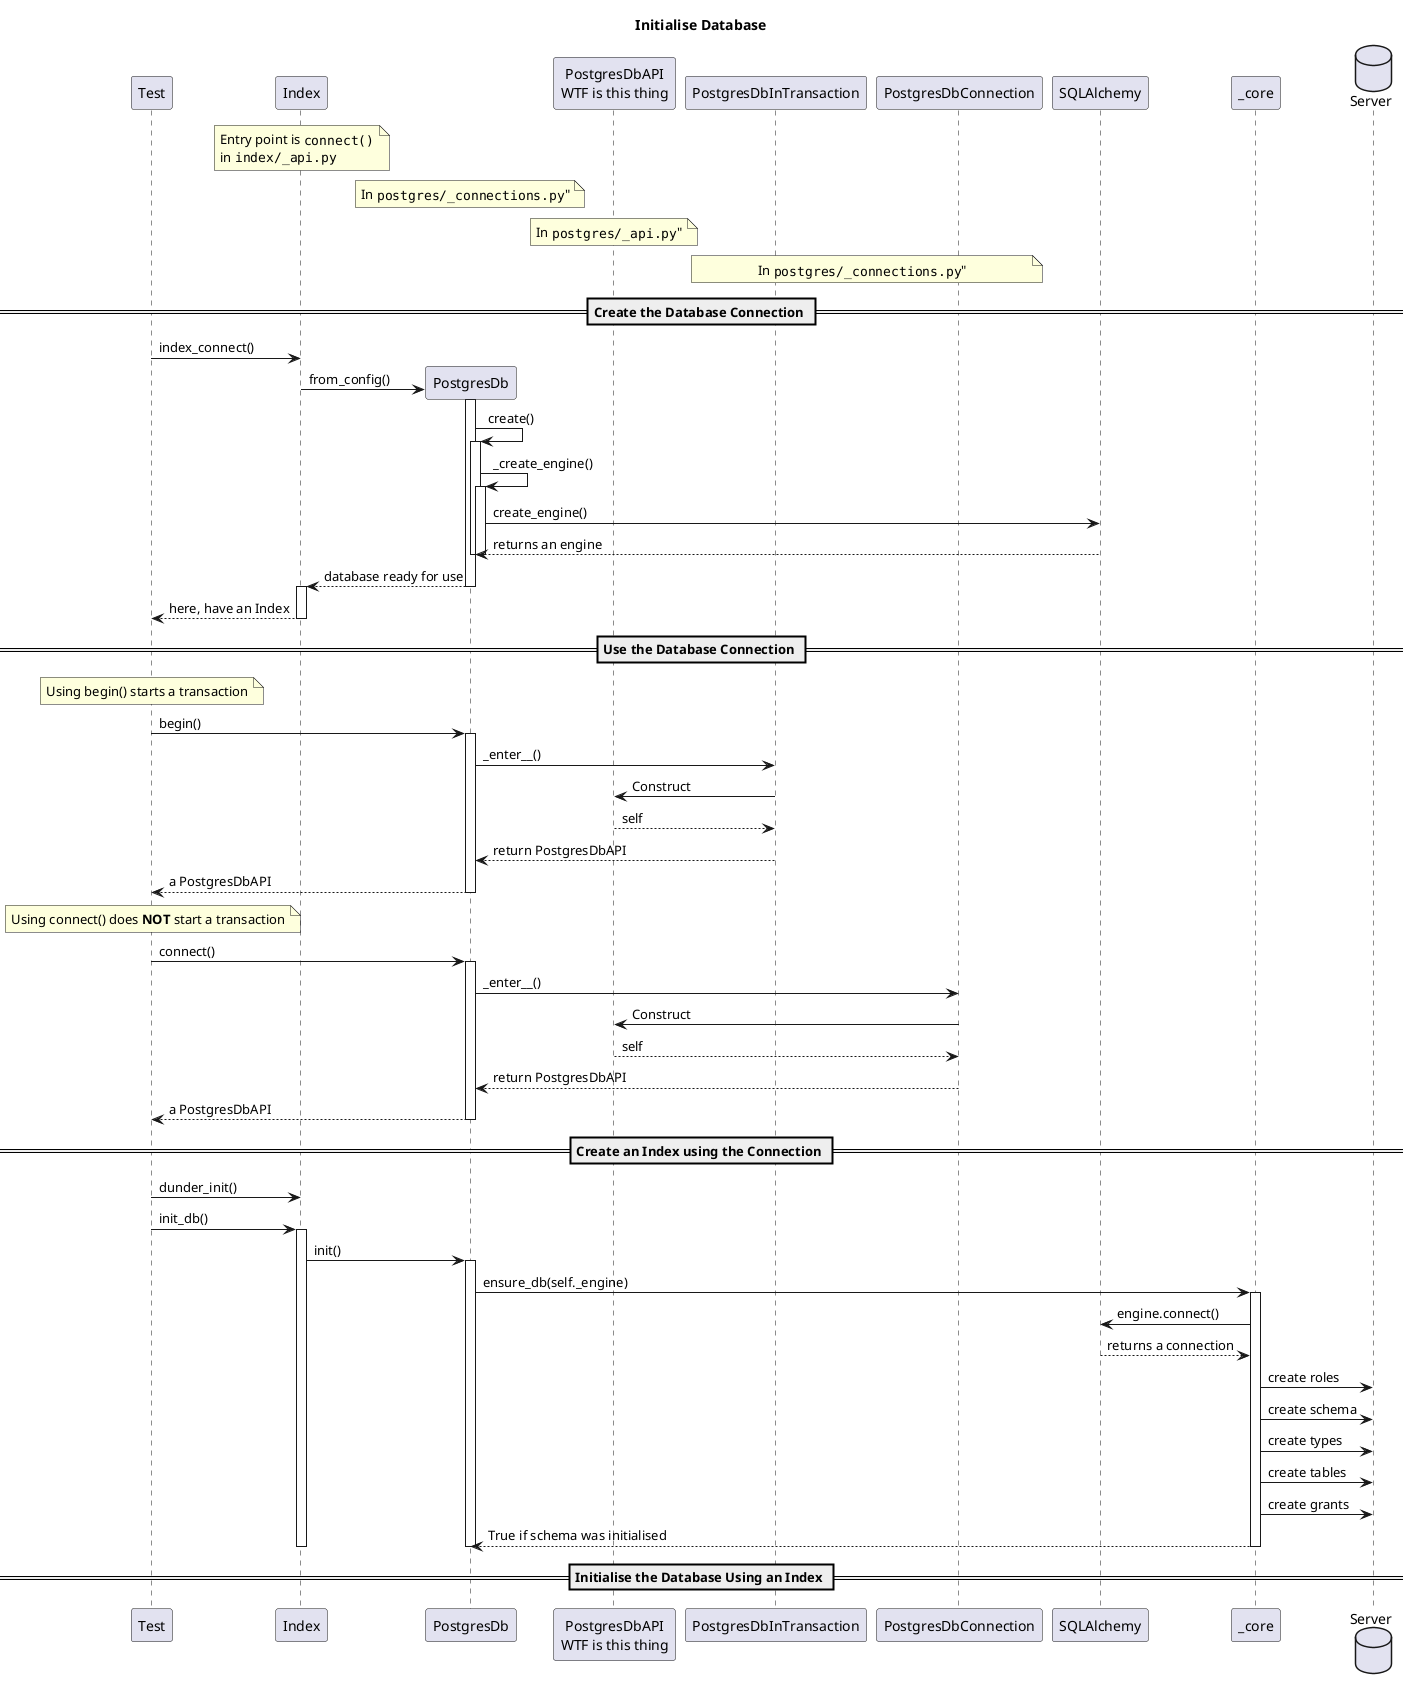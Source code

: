 @startuml
title Initialise Database
participant Test
participant Index
participant PostgresDb
participant "PostgresDbAPI\nWTF is this thing" as PostgresDbAPI


note over Index: Entry point is ""connect()""\nin ""index/_api.py""
note over PostgresDb: In ""postgres/_connections.py"""
note over PostgresDbAPI: In ""postgres/_api.py"""
note over PostgresDbInTransaction,PostgresDbConnection: In ""postgres/_connections.py"""

== Create the Database Connection ==

Test -> Index: index_connect()
create PostgresDb
Index -> PostgresDb: from_config()
activate PostgresDb
    PostgresDb -> PostgresDb: create()
    activate PostgresDb

        PostgresDb -> PostgresDb: _create_engine()
        activate PostgresDb

            PostgresDb -> SQLAlchemy: create_engine()
            SQLAlchemy --> PostgresDb: returns an engine

        deactivate PostgresDb
    deactivate PostgresDb

    PostgresDb --> Index: database ready for use
deactivate PostgresDb
activate Index

    Index --> Test: here, have an Index
deactivate Index

== Use the Database Connection ==

note over Test: Using begin() starts a transaction
Test -> PostgresDb: begin()
activate PostgresDb
    PostgresDb -> PostgresDbInTransaction: _enter__()
    PostgresDbInTransaction -> PostgresDbAPI: Construct
    PostgresDbAPI --> PostgresDbInTransaction: self
    PostgresDbInTransaction --> PostgresDb: return PostgresDbAPI

    PostgresDb --> Test: a PostgresDbAPI

deactivate PostgresDb


note over Test: Using connect() does **NOT** start a transaction
Test -> PostgresDb: connect()
activate PostgresDb
    PostgresDb -> PostgresDbConnection: _enter__()
    PostgresDbConnection -> PostgresDbAPI: Construct
    PostgresDbAPI --> PostgresDbConnection: self
    PostgresDbConnection --> PostgresDb: return PostgresDbAPI

    PostgresDb --> Test: a PostgresDbAPI

deactivate PostgresDb

== Create an Index using the Connection ==

Test -> Index: dunder_init()

Test -> Index: init_db()
activate Index
    Index -> PostgresDb: init()
    activate PostgresDb
        PostgresDb -> _core: ensure_db(self._engine)
        activate _core
            _core -> SQLAlchemy: engine.connect()
            SQLAlchemy --> _core: returns a connection
            database Server
            _core -> Server: create roles
            _core -> Server: create schema
            _core -> Server: create types
            _core -> Server: create tables
            _core -> Server: create grants

            _core --> PostgresDb: True if schema was initialised
        
        deactivate _core

    deactivate PostgresDb
deactivate Index


== Initialise the Database Using an Index ==

'Test -> PostgresDb: init()



@enduml